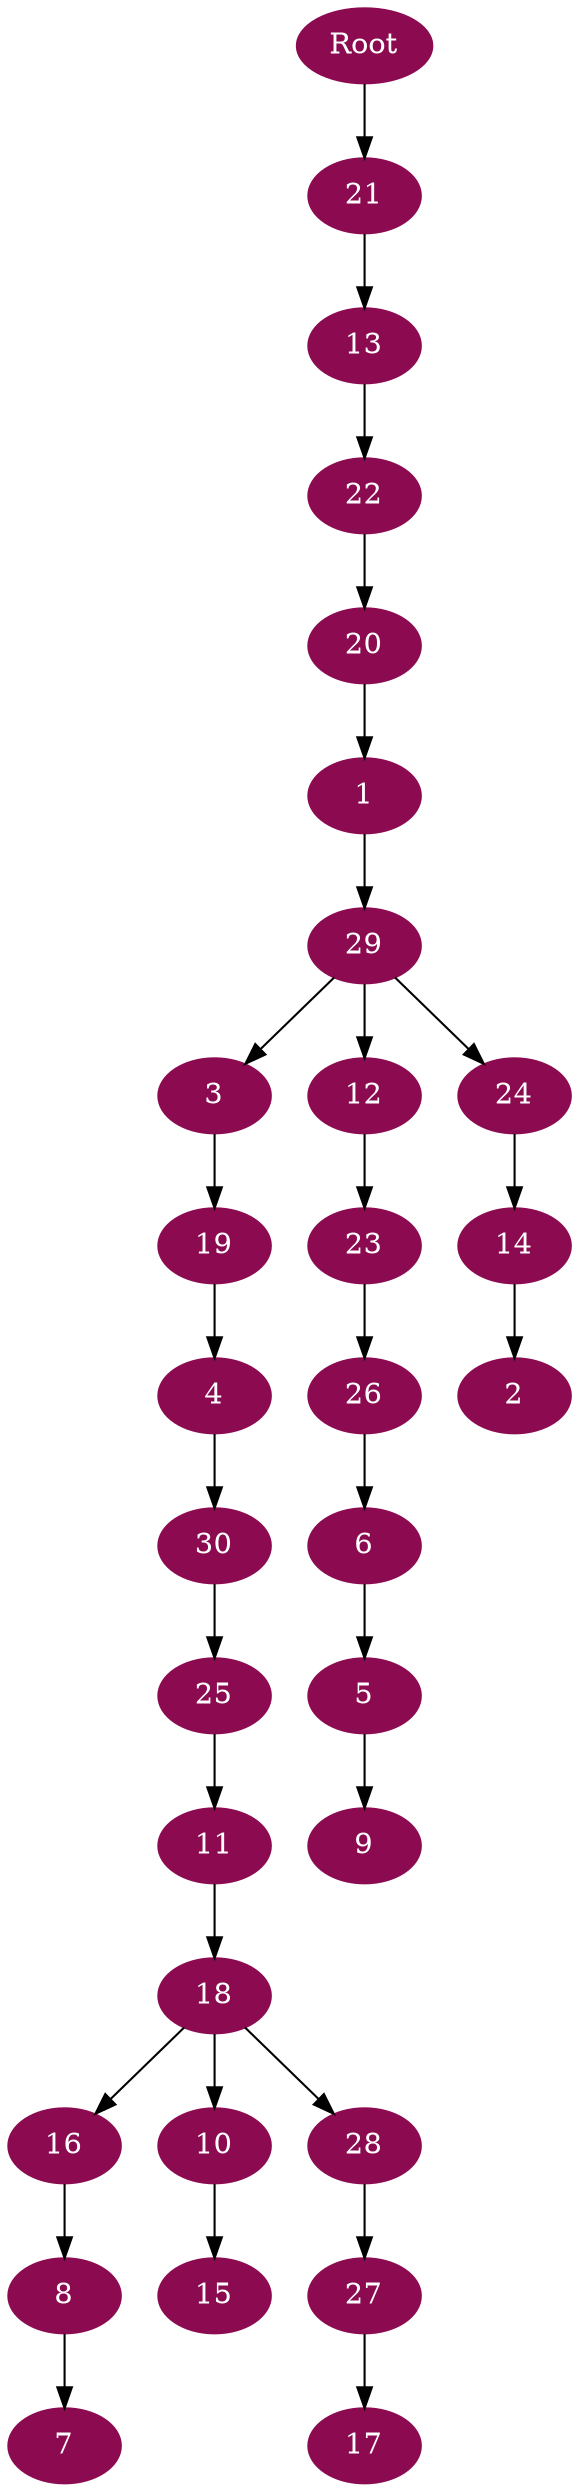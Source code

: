 digraph G {
	node [color=deeppink4, style=filled, fontcolor=white];
	20 -> 1;
	14 -> 2;
	29 -> 3;
	19 -> 4;
	6 -> 5;
	26 -> 6;
	8 -> 7;
	16 -> 8;
	5 -> 9;
	18 -> 10;
	25 -> 11;
	29 -> 12;
	21 -> 13;
	24 -> 14;
	10 -> 15;
	18 -> 16;
	27 -> 17;
	11 -> 18;
	3 -> 19;
	22 -> 20;
	Root -> 21;
	13 -> 22;
	12 -> 23;
	29 -> 24;
	30 -> 25;
	23 -> 26;
	28 -> 27;
	18 -> 28;
	1 -> 29;
	4 -> 30;
}

